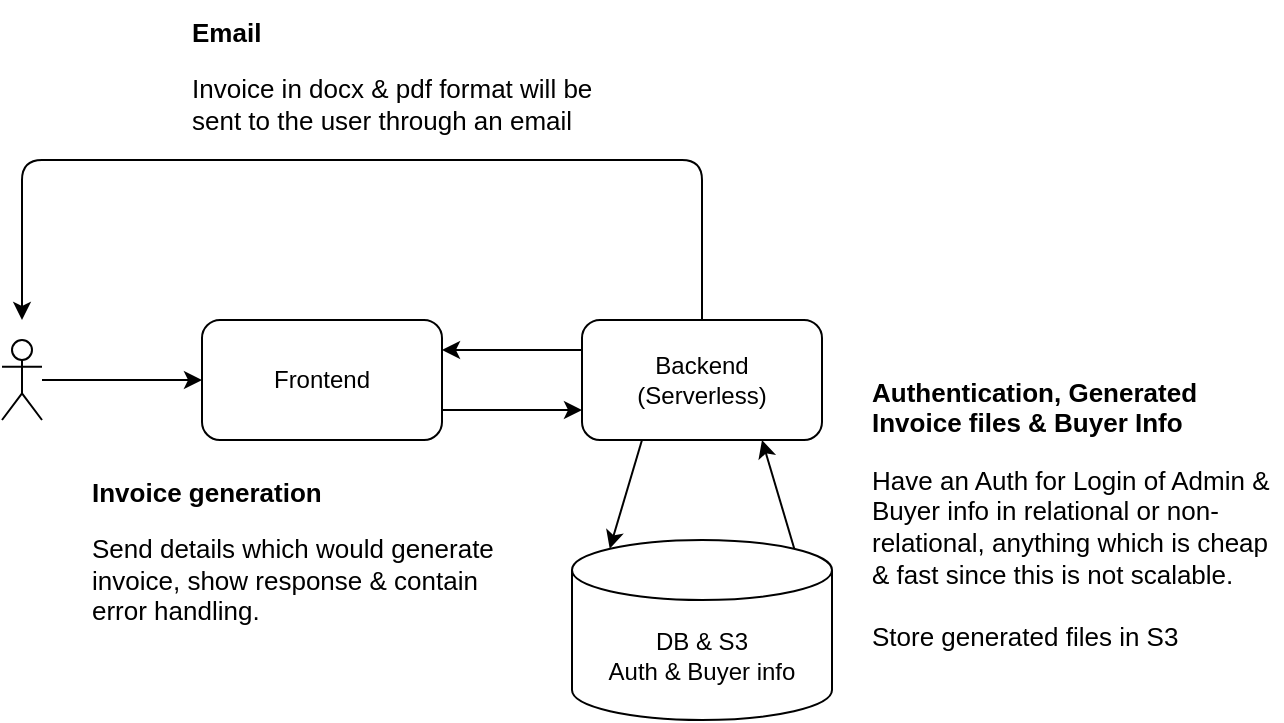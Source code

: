 <mxfile>
    <diagram id="BY9nFZxJ1kpBO6ZFAUXN" name="Page-1">
        <mxGraphModel dx="741" dy="1966" grid="1" gridSize="10" guides="1" tooltips="1" connect="1" arrows="1" fold="1" page="1" pageScale="1" pageWidth="827" pageHeight="1169" math="0" shadow="0">
            <root>
                <mxCell id="0"/>
                <mxCell id="1" parent="0"/>
                <mxCell id="6" value="" style="edgeStyle=none;html=1;exitX=1;exitY=0.75;exitDx=0;exitDy=0;entryX=0;entryY=0.75;entryDx=0;entryDy=0;" edge="1" parent="1" source="2" target="5">
                    <mxGeometry relative="1" as="geometry">
                        <Array as="points"/>
                    </mxGeometry>
                </mxCell>
                <mxCell id="2" value="Frontend" style="rounded=1;whiteSpace=wrap;html=1;" vertex="1" parent="1">
                    <mxGeometry x="140" y="120" width="120" height="60" as="geometry"/>
                </mxCell>
                <mxCell id="4" value="" style="edgeStyle=none;html=1;" edge="1" parent="1" source="3" target="2">
                    <mxGeometry relative="1" as="geometry"/>
                </mxCell>
                <mxCell id="3" value="" style="shape=umlActor;verticalLabelPosition=bottom;verticalAlign=top;html=1;outlineConnect=0;" vertex="1" parent="1">
                    <mxGeometry x="40" y="130" width="20" height="40" as="geometry"/>
                </mxCell>
                <mxCell id="7" value="" style="edgeStyle=none;html=1;entryX=1;entryY=0.25;entryDx=0;entryDy=0;exitX=0;exitY=0.25;exitDx=0;exitDy=0;" edge="1" parent="1" source="5" target="2">
                    <mxGeometry relative="1" as="geometry">
                        <Array as="points"/>
                    </mxGeometry>
                </mxCell>
                <mxCell id="10" value="" style="edgeStyle=none;html=1;entryX=0.145;entryY=0;entryDx=0;entryDy=4.35;entryPerimeter=0;" edge="1" parent="1" target="8">
                    <mxGeometry relative="1" as="geometry">
                        <mxPoint x="360" y="180" as="sourcePoint"/>
                        <Array as="points"/>
                    </mxGeometry>
                </mxCell>
                <mxCell id="13" style="edgeStyle=none;html=1;" edge="1" parent="1" source="5">
                    <mxGeometry relative="1" as="geometry">
                        <mxPoint x="50" y="120" as="targetPoint"/>
                        <Array as="points">
                            <mxPoint x="390" y="40"/>
                            <mxPoint x="50" y="40"/>
                        </Array>
                    </mxGeometry>
                </mxCell>
                <mxCell id="5" value="Backend&lt;br&gt;(Serverless)" style="rounded=1;whiteSpace=wrap;html=1;" vertex="1" parent="1">
                    <mxGeometry x="330" y="120" width="120" height="60" as="geometry"/>
                </mxCell>
                <mxCell id="9" value="" style="edgeStyle=none;html=1;entryX=0.75;entryY=1;entryDx=0;entryDy=0;exitX=0.855;exitY=0;exitDx=0;exitDy=4.35;exitPerimeter=0;" edge="1" parent="1" source="8" target="5">
                    <mxGeometry relative="1" as="geometry">
                        <mxPoint x="430" y="210" as="sourcePoint"/>
                        <Array as="points"/>
                    </mxGeometry>
                </mxCell>
                <mxCell id="8" value="DB &amp;amp; S3&lt;br&gt;Auth &amp;amp; Buyer info" style="shape=cylinder3;whiteSpace=wrap;html=1;boundedLbl=1;backgroundOutline=1;size=15;" vertex="1" parent="1">
                    <mxGeometry x="325" y="230" width="130" height="90" as="geometry"/>
                </mxCell>
                <mxCell id="17" value="&lt;h1 style=&quot;font-size: 13px;&quot;&gt;&lt;font style=&quot;font-size: 13px;&quot;&gt;Email&lt;/font&gt;&lt;/h1&gt;&lt;p style=&quot;font-size: 13px;&quot;&gt;&lt;span style=&quot;text-align: center;&quot;&gt;&lt;font style=&quot;font-size: 13px;&quot;&gt;Invoice in docx &amp;amp; pdf format will be sent to the user through an email&lt;/font&gt;&lt;/span&gt;&lt;br&gt;&lt;/p&gt;" style="text;html=1;strokeColor=none;fillColor=none;spacing=5;spacingTop=-20;whiteSpace=wrap;overflow=hidden;rounded=0;" vertex="1" parent="1">
                    <mxGeometry x="130" y="-30" width="210" height="100" as="geometry"/>
                </mxCell>
                <mxCell id="20" value="&lt;h1 style=&quot;font-size: 13px;&quot;&gt;Authentication, Generated Invoice files &amp;amp; Buyer Info&lt;/h1&gt;&lt;p style=&quot;font-size: 13px;&quot;&gt;Have an Auth for Login of Admin &amp;amp; Buyer info in relational or non-relational, anything which is cheap &amp;amp; fast since this is not scalable.&lt;br&gt;&lt;br&gt;Store generated files in S3&lt;/p&gt;" style="text;html=1;strokeColor=none;fillColor=none;spacing=5;spacingTop=-20;whiteSpace=wrap;overflow=hidden;rounded=0;align=left;" vertex="1" parent="1">
                    <mxGeometry x="470" y="150" width="210" height="150" as="geometry"/>
                </mxCell>
                <mxCell id="21" value="&lt;h1 style=&quot;font-size: 13px;&quot;&gt;Invoice generation&lt;/h1&gt;&lt;p style=&quot;font-size: 13px;&quot;&gt;Send details which would generate invoice, show response &amp;amp; contain error handling.&lt;/p&gt;" style="text;html=1;strokeColor=none;fillColor=none;spacing=5;spacingTop=-20;whiteSpace=wrap;overflow=hidden;rounded=0;" vertex="1" parent="1">
                    <mxGeometry x="80" y="200" width="210" height="90" as="geometry"/>
                </mxCell>
            </root>
        </mxGraphModel>
    </diagram>
</mxfile>